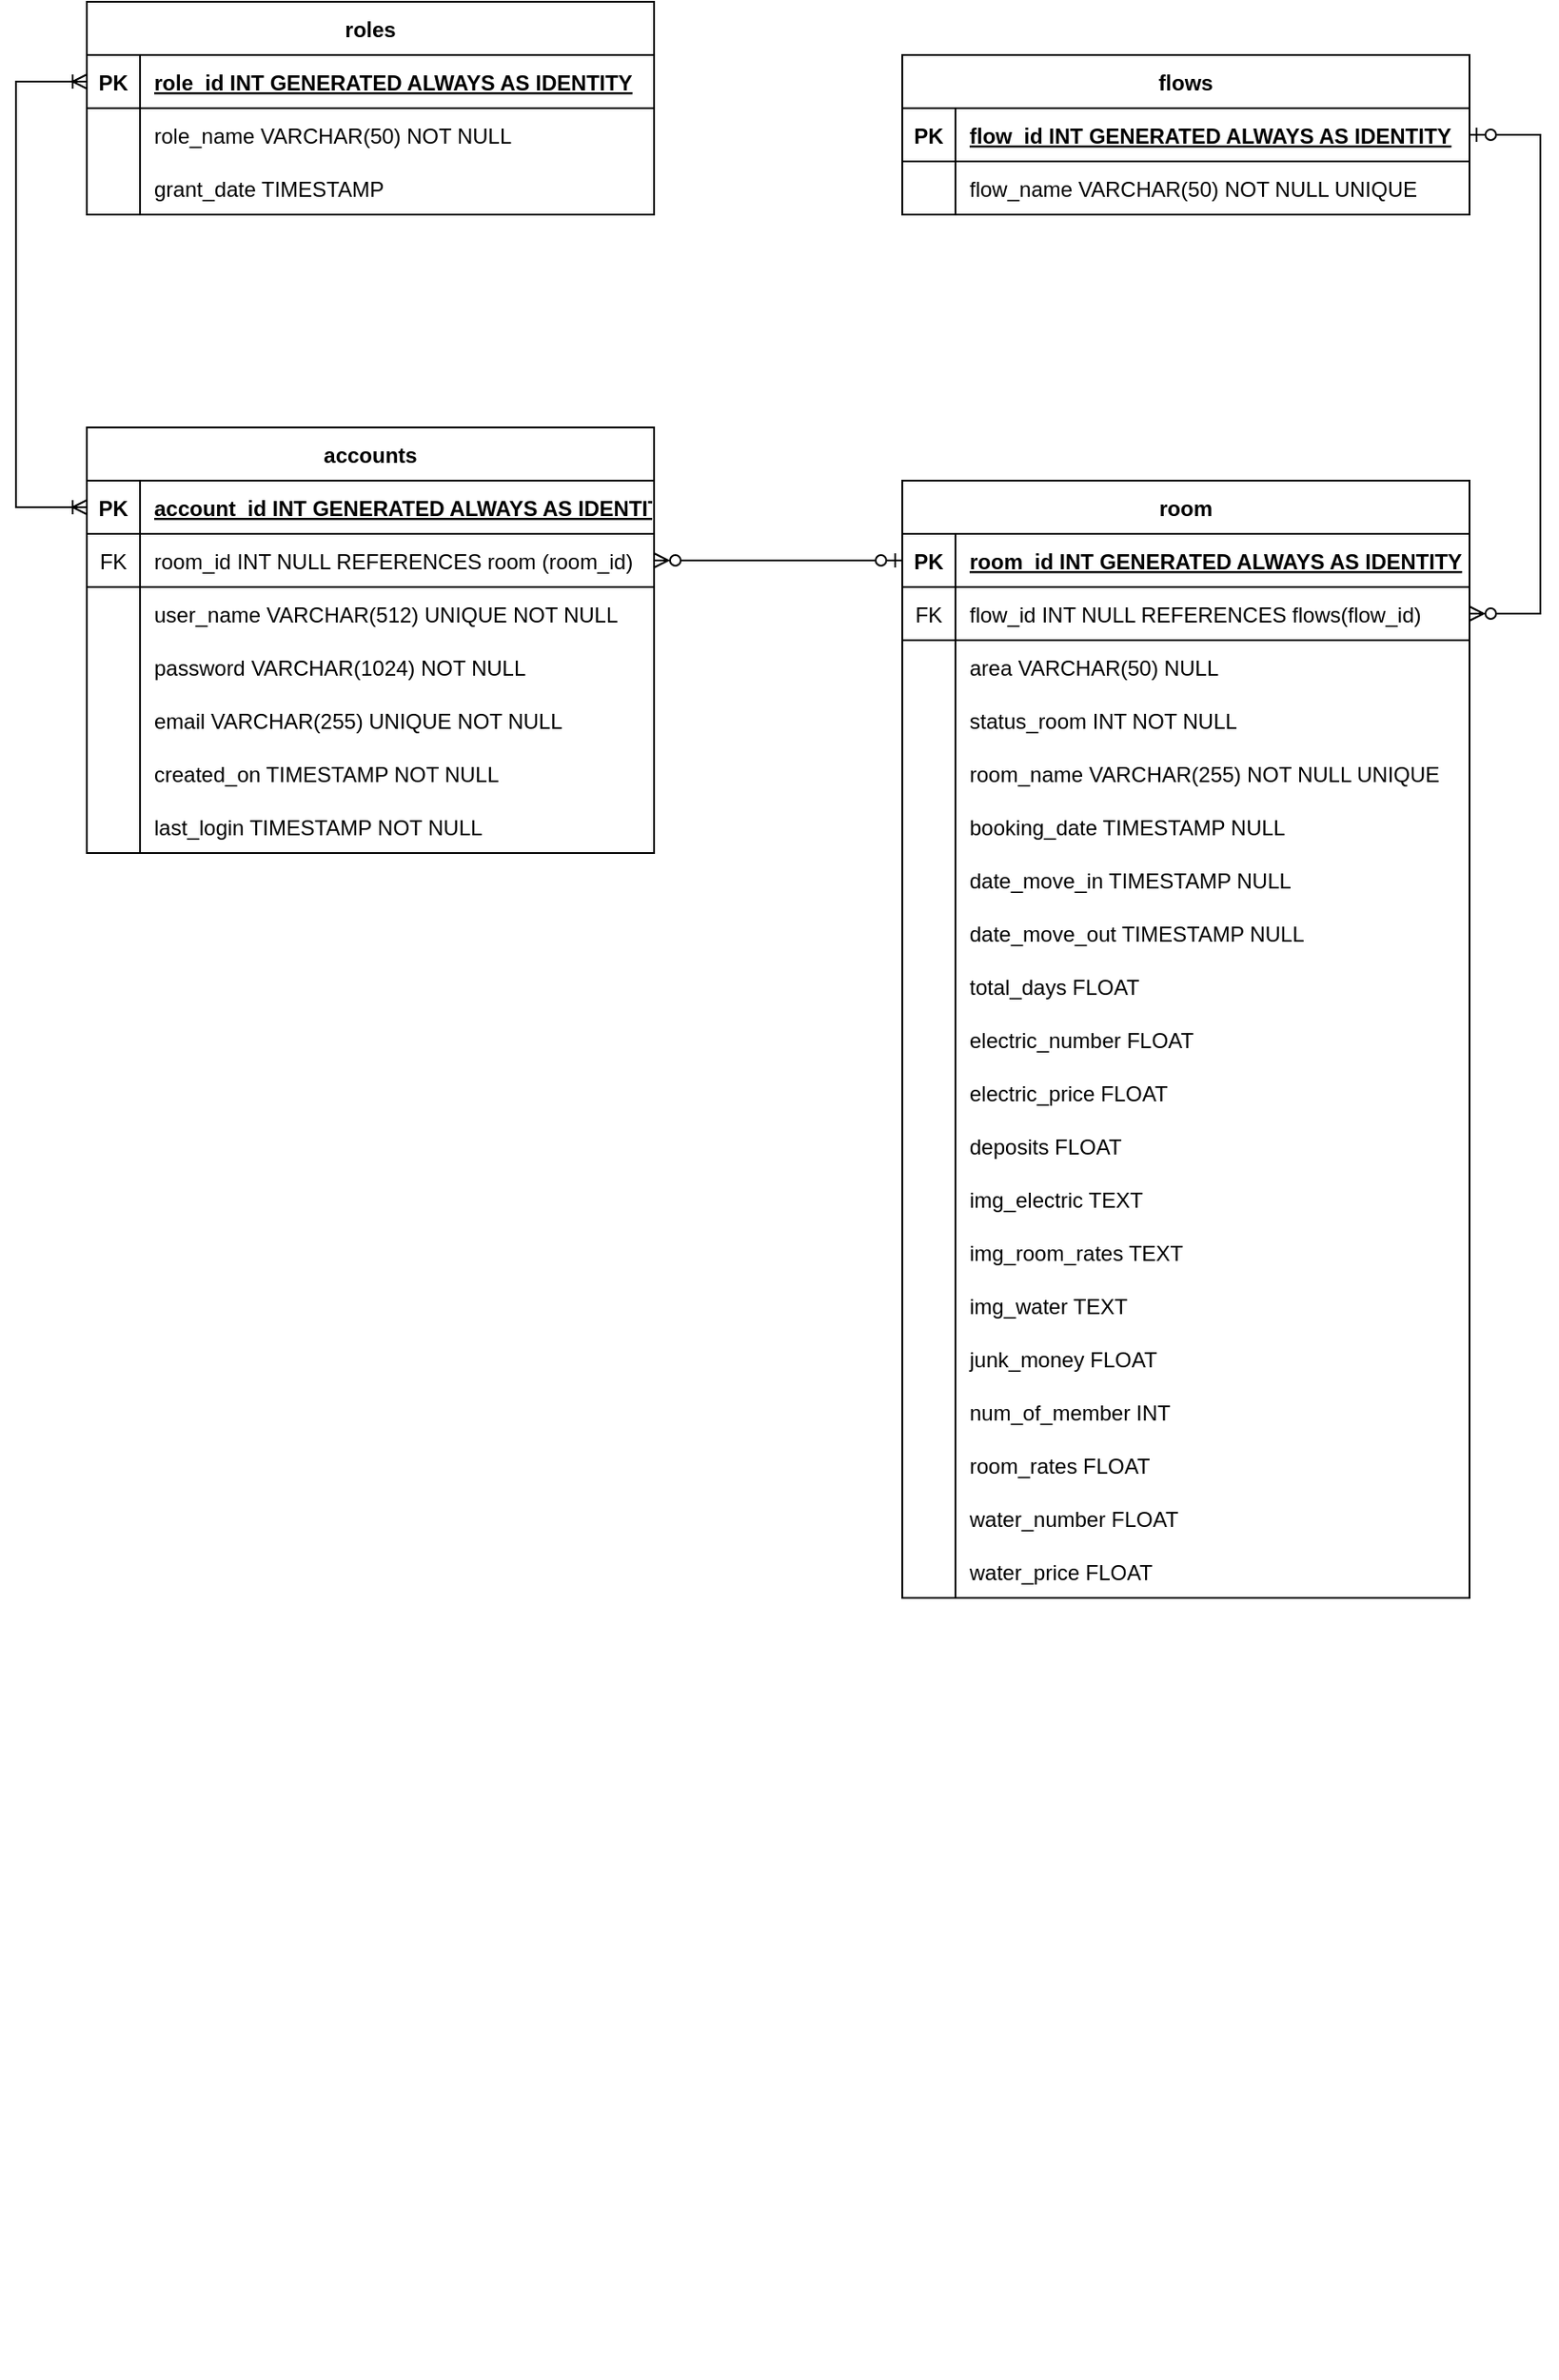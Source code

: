 <mxfile version="21.3.7" type="device" pages="2">
  <diagram name="databases" id="TzAQa-NILu_Yfy1bzgQJ">
    <mxGraphModel dx="2524" dy="1943" grid="1" gridSize="10" guides="1" tooltips="1" connect="1" arrows="1" fold="1" page="1" pageScale="1" pageWidth="850" pageHeight="1100" math="0" shadow="0">
      <root>
        <mxCell id="0" />
        <mxCell id="1" parent="0" />
        <mxCell id="bC0zhjqWyyqO718gE63J-9" value="" style="group" parent="1" vertex="1" connectable="0">
          <mxGeometry x="50" y="-160" width="210" height="430" as="geometry" />
        </mxCell>
        <mxCell id="v7u3kTak3ts7paZ74S9U-122" style="edgeStyle=orthogonalEdgeStyle;rounded=0;orthogonalLoop=1;jettySize=auto;html=1;exitX=0;exitY=0.5;exitDx=0;exitDy=0;startArrow=ERoneToMany;startFill=0;endArrow=ERmandOne;endFill=0;" parent="bC0zhjqWyyqO718gE63J-9" edge="1">
          <mxGeometry relative="1" as="geometry">
            <Array as="points">
              <mxPoint y="45" />
              <mxPoint y="420" />
            </Array>
            <mxPoint x="30" y="45" as="sourcePoint" />
          </mxGeometry>
        </mxCell>
        <mxCell id="n42r113-X6p7kZgY_KuU-107" style="edgeStyle=orthogonalEdgeStyle;rounded=0;orthogonalLoop=1;jettySize=auto;html=1;exitX=0;exitY=0.5;exitDx=0;exitDy=0;endArrow=ERzeroToMany;endFill=0;startArrow=ERzeroToOne;startFill=0;" parent="1" source="n42r113-X6p7kZgY_KuU-29" target="n42r113-X6p7kZgY_KuU-95" edge="1">
          <mxGeometry relative="1" as="geometry" />
        </mxCell>
        <mxCell id="n42r113-X6p7kZgY_KuU-108" value="" style="group" parent="1" vertex="1" connectable="0">
          <mxGeometry x="-340" y="-1070" width="360" height="480" as="geometry" />
        </mxCell>
        <mxCell id="n42r113-X6p7kZgY_KuU-15" value="roles" style="shape=table;startSize=30;container=1;collapsible=1;childLayout=tableLayout;fixedRows=1;rowLines=0;fontStyle=1;align=center;resizeLast=1;" parent="n42r113-X6p7kZgY_KuU-108" vertex="1">
          <mxGeometry x="40" width="320" height="120" as="geometry" />
        </mxCell>
        <mxCell id="n42r113-X6p7kZgY_KuU-16" value="" style="shape=tableRow;horizontal=0;startSize=0;swimlaneHead=0;swimlaneBody=0;fillColor=none;collapsible=0;dropTarget=0;points=[[0,0.5],[1,0.5]];portConstraint=eastwest;strokeColor=inherit;top=0;left=0;right=0;bottom=1;" parent="n42r113-X6p7kZgY_KuU-15" vertex="1">
          <mxGeometry y="30" width="320" height="30" as="geometry" />
        </mxCell>
        <mxCell id="n42r113-X6p7kZgY_KuU-17" value="PK" style="shape=partialRectangle;overflow=hidden;connectable=0;fillColor=none;strokeColor=inherit;top=0;left=0;bottom=0;right=0;fontStyle=1;" parent="n42r113-X6p7kZgY_KuU-16" vertex="1">
          <mxGeometry width="30" height="30" as="geometry">
            <mxRectangle width="30" height="30" as="alternateBounds" />
          </mxGeometry>
        </mxCell>
        <mxCell id="n42r113-X6p7kZgY_KuU-18" value="role_id INT  GENERATED ALWAYS AS IDENTITY" style="shape=partialRectangle;overflow=hidden;connectable=0;fillColor=none;align=left;strokeColor=inherit;top=0;left=0;bottom=0;right=0;spacingLeft=6;fontStyle=5;" parent="n42r113-X6p7kZgY_KuU-16" vertex="1">
          <mxGeometry x="30" width="290" height="30" as="geometry">
            <mxRectangle width="290" height="30" as="alternateBounds" />
          </mxGeometry>
        </mxCell>
        <mxCell id="n42r113-X6p7kZgY_KuU-19" value="" style="shape=tableRow;horizontal=0;startSize=0;swimlaneHead=0;swimlaneBody=0;fillColor=none;collapsible=0;dropTarget=0;points=[[0,0.5],[1,0.5]];portConstraint=eastwest;strokeColor=inherit;top=0;left=0;right=0;bottom=0;" parent="n42r113-X6p7kZgY_KuU-15" vertex="1">
          <mxGeometry y="60" width="320" height="30" as="geometry" />
        </mxCell>
        <mxCell id="n42r113-X6p7kZgY_KuU-20" value="" style="shape=partialRectangle;overflow=hidden;connectable=0;fillColor=none;strokeColor=inherit;top=0;left=0;bottom=0;right=0;" parent="n42r113-X6p7kZgY_KuU-19" vertex="1">
          <mxGeometry width="30" height="30" as="geometry">
            <mxRectangle width="30" height="30" as="alternateBounds" />
          </mxGeometry>
        </mxCell>
        <mxCell id="n42r113-X6p7kZgY_KuU-21" value="role_name VARCHAR(50) NOT NULL" style="shape=partialRectangle;overflow=hidden;connectable=0;fillColor=none;align=left;strokeColor=inherit;top=0;left=0;bottom=0;right=0;spacingLeft=6;" parent="n42r113-X6p7kZgY_KuU-19" vertex="1">
          <mxGeometry x="30" width="290" height="30" as="geometry">
            <mxRectangle width="290" height="30" as="alternateBounds" />
          </mxGeometry>
        </mxCell>
        <mxCell id="n42r113-X6p7kZgY_KuU-22" value="" style="shape=tableRow;horizontal=0;startSize=0;swimlaneHead=0;swimlaneBody=0;fillColor=none;collapsible=0;dropTarget=0;points=[[0,0.5],[1,0.5]];portConstraint=eastwest;strokeColor=inherit;top=0;left=0;right=0;bottom=0;" parent="n42r113-X6p7kZgY_KuU-15" vertex="1">
          <mxGeometry y="90" width="320" height="30" as="geometry" />
        </mxCell>
        <mxCell id="n42r113-X6p7kZgY_KuU-23" value="" style="shape=partialRectangle;overflow=hidden;connectable=0;fillColor=none;strokeColor=inherit;top=0;left=0;bottom=0;right=0;" parent="n42r113-X6p7kZgY_KuU-22" vertex="1">
          <mxGeometry width="30" height="30" as="geometry">
            <mxRectangle width="30" height="30" as="alternateBounds" />
          </mxGeometry>
        </mxCell>
        <mxCell id="n42r113-X6p7kZgY_KuU-24" value="grant_date TIMESTAMP" style="shape=partialRectangle;overflow=hidden;connectable=0;fillColor=none;align=left;strokeColor=inherit;top=0;left=0;bottom=0;right=0;spacingLeft=6;" parent="n42r113-X6p7kZgY_KuU-22" vertex="1">
          <mxGeometry x="30" width="290" height="30" as="geometry">
            <mxRectangle width="290" height="30" as="alternateBounds" />
          </mxGeometry>
        </mxCell>
        <mxCell id="n42r113-X6p7kZgY_KuU-68" value="accounts" style="shape=table;startSize=30;container=1;collapsible=1;childLayout=tableLayout;fixedRows=1;rowLines=0;fontStyle=1;align=center;resizeLast=1;" parent="n42r113-X6p7kZgY_KuU-108" vertex="1">
          <mxGeometry x="40" y="240" width="320" height="240" as="geometry" />
        </mxCell>
        <mxCell id="n42r113-X6p7kZgY_KuU-75" value="" style="shape=tableRow;horizontal=0;startSize=0;swimlaneHead=0;swimlaneBody=0;fillColor=none;collapsible=0;dropTarget=0;points=[[0,0.5],[1,0.5]];portConstraint=eastwest;strokeColor=inherit;top=0;left=0;right=0;bottom=1;" parent="n42r113-X6p7kZgY_KuU-68" vertex="1">
          <mxGeometry y="30" width="320" height="30" as="geometry" />
        </mxCell>
        <mxCell id="n42r113-X6p7kZgY_KuU-76" value="PK" style="shape=partialRectangle;overflow=hidden;connectable=0;fillColor=none;strokeColor=inherit;top=0;left=0;bottom=0;right=0;fontStyle=1;" parent="n42r113-X6p7kZgY_KuU-75" vertex="1">
          <mxGeometry width="30" height="30" as="geometry">
            <mxRectangle width="30" height="30" as="alternateBounds" />
          </mxGeometry>
        </mxCell>
        <mxCell id="n42r113-X6p7kZgY_KuU-77" value="account_id INT  GENERATED ALWAYS AS IDENTITY" style="shape=partialRectangle;overflow=hidden;connectable=0;fillColor=none;align=left;strokeColor=inherit;top=0;left=0;bottom=0;right=0;spacingLeft=6;fontStyle=5;" parent="n42r113-X6p7kZgY_KuU-75" vertex="1">
          <mxGeometry x="30" width="290" height="30" as="geometry">
            <mxRectangle width="290" height="30" as="alternateBounds" />
          </mxGeometry>
        </mxCell>
        <mxCell id="n42r113-X6p7kZgY_KuU-95" value="" style="shape=tableRow;horizontal=0;startSize=0;swimlaneHead=0;swimlaneBody=0;fillColor=none;collapsible=0;dropTarget=0;points=[[0,0.5],[1,0.5]];portConstraint=eastwest;strokeColor=inherit;top=0;left=0;right=0;bottom=1;" parent="n42r113-X6p7kZgY_KuU-68" vertex="1">
          <mxGeometry y="60" width="320" height="30" as="geometry" />
        </mxCell>
        <mxCell id="n42r113-X6p7kZgY_KuU-96" value="FK" style="shape=partialRectangle;overflow=hidden;connectable=0;fillColor=none;strokeColor=inherit;top=0;left=0;bottom=0;right=0;fontStyle=0;" parent="n42r113-X6p7kZgY_KuU-95" vertex="1">
          <mxGeometry width="30" height="30" as="geometry">
            <mxRectangle width="30" height="30" as="alternateBounds" />
          </mxGeometry>
        </mxCell>
        <mxCell id="n42r113-X6p7kZgY_KuU-97" value="room_id INT NULL REFERENCES room (room_id)" style="shape=partialRectangle;overflow=hidden;connectable=0;fillColor=none;align=left;strokeColor=inherit;top=0;left=0;bottom=0;right=0;spacingLeft=6;fontStyle=0;" parent="n42r113-X6p7kZgY_KuU-95" vertex="1">
          <mxGeometry x="30" width="290" height="30" as="geometry">
            <mxRectangle width="290" height="30" as="alternateBounds" />
          </mxGeometry>
        </mxCell>
        <mxCell id="n42r113-X6p7kZgY_KuU-78" value="" style="shape=tableRow;horizontal=0;startSize=0;swimlaneHead=0;swimlaneBody=0;fillColor=none;collapsible=0;dropTarget=0;points=[[0,0.5],[1,0.5]];portConstraint=eastwest;strokeColor=inherit;top=0;left=0;right=0;bottom=0;" parent="n42r113-X6p7kZgY_KuU-68" vertex="1">
          <mxGeometry y="90" width="320" height="30" as="geometry" />
        </mxCell>
        <mxCell id="n42r113-X6p7kZgY_KuU-79" value="" style="shape=partialRectangle;overflow=hidden;connectable=0;fillColor=none;strokeColor=inherit;top=0;left=0;bottom=0;right=0;" parent="n42r113-X6p7kZgY_KuU-78" vertex="1">
          <mxGeometry width="30" height="30" as="geometry">
            <mxRectangle width="30" height="30" as="alternateBounds" />
          </mxGeometry>
        </mxCell>
        <mxCell id="n42r113-X6p7kZgY_KuU-80" value="user_name VARCHAR(512) UNIQUE NOT NULL" style="shape=partialRectangle;overflow=hidden;connectable=0;fillColor=none;align=left;strokeColor=inherit;top=0;left=0;bottom=0;right=0;spacingLeft=6;" parent="n42r113-X6p7kZgY_KuU-78" vertex="1">
          <mxGeometry x="30" width="290" height="30" as="geometry">
            <mxRectangle width="290" height="30" as="alternateBounds" />
          </mxGeometry>
        </mxCell>
        <mxCell id="n42r113-X6p7kZgY_KuU-81" value="" style="shape=tableRow;horizontal=0;startSize=0;swimlaneHead=0;swimlaneBody=0;fillColor=none;collapsible=0;dropTarget=0;points=[[0,0.5],[1,0.5]];portConstraint=eastwest;strokeColor=inherit;top=0;left=0;right=0;bottom=0;" parent="n42r113-X6p7kZgY_KuU-68" vertex="1">
          <mxGeometry y="120" width="320" height="30" as="geometry" />
        </mxCell>
        <mxCell id="n42r113-X6p7kZgY_KuU-82" value="" style="shape=partialRectangle;overflow=hidden;connectable=0;fillColor=none;strokeColor=inherit;top=0;left=0;bottom=0;right=0;" parent="n42r113-X6p7kZgY_KuU-81" vertex="1">
          <mxGeometry width="30" height="30" as="geometry">
            <mxRectangle width="30" height="30" as="alternateBounds" />
          </mxGeometry>
        </mxCell>
        <mxCell id="n42r113-X6p7kZgY_KuU-83" value="password VARCHAR(1024) NOT NULL" style="shape=partialRectangle;overflow=hidden;connectable=0;fillColor=none;align=left;strokeColor=inherit;top=0;left=0;bottom=0;right=0;spacingLeft=6;" parent="n42r113-X6p7kZgY_KuU-81" vertex="1">
          <mxGeometry x="30" width="290" height="30" as="geometry">
            <mxRectangle width="290" height="30" as="alternateBounds" />
          </mxGeometry>
        </mxCell>
        <mxCell id="n42r113-X6p7kZgY_KuU-84" value="" style="shape=tableRow;horizontal=0;startSize=0;swimlaneHead=0;swimlaneBody=0;fillColor=none;collapsible=0;dropTarget=0;points=[[0,0.5],[1,0.5]];portConstraint=eastwest;strokeColor=inherit;top=0;left=0;right=0;bottom=0;" parent="n42r113-X6p7kZgY_KuU-68" vertex="1">
          <mxGeometry y="150" width="320" height="30" as="geometry" />
        </mxCell>
        <mxCell id="n42r113-X6p7kZgY_KuU-85" value="" style="shape=partialRectangle;overflow=hidden;connectable=0;fillColor=none;strokeColor=inherit;top=0;left=0;bottom=0;right=0;" parent="n42r113-X6p7kZgY_KuU-84" vertex="1">
          <mxGeometry width="30" height="30" as="geometry">
            <mxRectangle width="30" height="30" as="alternateBounds" />
          </mxGeometry>
        </mxCell>
        <mxCell id="n42r113-X6p7kZgY_KuU-86" value="email VARCHAR(255) UNIQUE NOT NULL" style="shape=partialRectangle;overflow=hidden;connectable=0;fillColor=none;align=left;strokeColor=inherit;top=0;left=0;bottom=0;right=0;spacingLeft=6;" parent="n42r113-X6p7kZgY_KuU-84" vertex="1">
          <mxGeometry x="30" width="290" height="30" as="geometry">
            <mxRectangle width="290" height="30" as="alternateBounds" />
          </mxGeometry>
        </mxCell>
        <mxCell id="n42r113-X6p7kZgY_KuU-87" value="" style="shape=tableRow;horizontal=0;startSize=0;swimlaneHead=0;swimlaneBody=0;fillColor=none;collapsible=0;dropTarget=0;points=[[0,0.5],[1,0.5]];portConstraint=eastwest;strokeColor=inherit;top=0;left=0;right=0;bottom=0;" parent="n42r113-X6p7kZgY_KuU-68" vertex="1">
          <mxGeometry y="180" width="320" height="30" as="geometry" />
        </mxCell>
        <mxCell id="n42r113-X6p7kZgY_KuU-88" value="" style="shape=partialRectangle;overflow=hidden;connectable=0;fillColor=none;strokeColor=inherit;top=0;left=0;bottom=0;right=0;" parent="n42r113-X6p7kZgY_KuU-87" vertex="1">
          <mxGeometry width="30" height="30" as="geometry">
            <mxRectangle width="30" height="30" as="alternateBounds" />
          </mxGeometry>
        </mxCell>
        <mxCell id="n42r113-X6p7kZgY_KuU-89" value="created_on TIMESTAMP NOT NULL" style="shape=partialRectangle;overflow=hidden;connectable=0;fillColor=none;align=left;strokeColor=inherit;top=0;left=0;bottom=0;right=0;spacingLeft=6;" parent="n42r113-X6p7kZgY_KuU-87" vertex="1">
          <mxGeometry x="30" width="290" height="30" as="geometry">
            <mxRectangle width="290" height="30" as="alternateBounds" />
          </mxGeometry>
        </mxCell>
        <mxCell id="n42r113-X6p7kZgY_KuU-90" value="" style="shape=tableRow;horizontal=0;startSize=0;swimlaneHead=0;swimlaneBody=0;fillColor=none;collapsible=0;dropTarget=0;points=[[0,0.5],[1,0.5]];portConstraint=eastwest;strokeColor=inherit;top=0;left=0;right=0;bottom=0;" parent="n42r113-X6p7kZgY_KuU-68" vertex="1">
          <mxGeometry y="210" width="320" height="30" as="geometry" />
        </mxCell>
        <mxCell id="n42r113-X6p7kZgY_KuU-91" value="" style="shape=partialRectangle;overflow=hidden;connectable=0;fillColor=none;strokeColor=inherit;top=0;left=0;bottom=0;right=0;" parent="n42r113-X6p7kZgY_KuU-90" vertex="1">
          <mxGeometry width="30" height="30" as="geometry">
            <mxRectangle width="30" height="30" as="alternateBounds" />
          </mxGeometry>
        </mxCell>
        <mxCell id="n42r113-X6p7kZgY_KuU-92" value="last_login TIMESTAMP NOT NULL" style="shape=partialRectangle;overflow=hidden;connectable=0;fillColor=none;align=left;strokeColor=inherit;top=0;left=0;bottom=0;right=0;spacingLeft=6;" parent="n42r113-X6p7kZgY_KuU-90" vertex="1">
          <mxGeometry x="30" width="290" height="30" as="geometry">
            <mxRectangle width="290" height="30" as="alternateBounds" />
          </mxGeometry>
        </mxCell>
        <mxCell id="n42r113-X6p7kZgY_KuU-104" style="edgeStyle=orthogonalEdgeStyle;rounded=0;orthogonalLoop=1;jettySize=auto;html=1;exitX=0;exitY=0.5;exitDx=0;exitDy=0;entryX=0;entryY=0.5;entryDx=0;entryDy=0;startArrow=ERoneToMany;startFill=0;endArrow=ERoneToMany;endFill=0;" parent="n42r113-X6p7kZgY_KuU-108" source="n42r113-X6p7kZgY_KuU-16" target="n42r113-X6p7kZgY_KuU-75" edge="1">
          <mxGeometry relative="1" as="geometry">
            <Array as="points">
              <mxPoint y="45" />
              <mxPoint y="285" />
            </Array>
          </mxGeometry>
        </mxCell>
        <mxCell id="n42r113-X6p7kZgY_KuU-111" value="" style="group" parent="1" vertex="1" connectable="0">
          <mxGeometry x="160" y="-1040" width="360" height="690" as="geometry" />
        </mxCell>
        <mxCell id="n42r113-X6p7kZgY_KuU-8" value="flows" style="shape=table;startSize=30;container=1;collapsible=1;childLayout=tableLayout;fixedRows=1;rowLines=0;fontStyle=1;align=center;resizeLast=1;" parent="n42r113-X6p7kZgY_KuU-111" vertex="1">
          <mxGeometry width="320" height="90" as="geometry" />
        </mxCell>
        <mxCell id="n42r113-X6p7kZgY_KuU-9" value="" style="shape=tableRow;horizontal=0;startSize=0;swimlaneHead=0;swimlaneBody=0;fillColor=none;collapsible=0;dropTarget=0;points=[[0,0.5],[1,0.5]];portConstraint=eastwest;strokeColor=inherit;top=0;left=0;right=0;bottom=1;" parent="n42r113-X6p7kZgY_KuU-8" vertex="1">
          <mxGeometry y="30" width="320" height="30" as="geometry" />
        </mxCell>
        <mxCell id="n42r113-X6p7kZgY_KuU-10" value="PK" style="shape=partialRectangle;overflow=hidden;connectable=0;fillColor=none;strokeColor=inherit;top=0;left=0;bottom=0;right=0;fontStyle=1;" parent="n42r113-X6p7kZgY_KuU-9" vertex="1">
          <mxGeometry width="30" height="30" as="geometry">
            <mxRectangle width="30" height="30" as="alternateBounds" />
          </mxGeometry>
        </mxCell>
        <mxCell id="n42r113-X6p7kZgY_KuU-11" value="flow_id INT  GENERATED ALWAYS AS IDENTITY" style="shape=partialRectangle;overflow=hidden;connectable=0;fillColor=none;align=left;strokeColor=inherit;top=0;left=0;bottom=0;right=0;spacingLeft=6;fontStyle=5;" parent="n42r113-X6p7kZgY_KuU-9" vertex="1">
          <mxGeometry x="30" width="290" height="30" as="geometry">
            <mxRectangle width="290" height="30" as="alternateBounds" />
          </mxGeometry>
        </mxCell>
        <mxCell id="n42r113-X6p7kZgY_KuU-12" value="" style="shape=tableRow;horizontal=0;startSize=0;swimlaneHead=0;swimlaneBody=0;fillColor=none;collapsible=0;dropTarget=0;points=[[0,0.5],[1,0.5]];portConstraint=eastwest;strokeColor=inherit;top=0;left=0;right=0;bottom=0;" parent="n42r113-X6p7kZgY_KuU-8" vertex="1">
          <mxGeometry y="60" width="320" height="30" as="geometry" />
        </mxCell>
        <mxCell id="n42r113-X6p7kZgY_KuU-13" value="" style="shape=partialRectangle;overflow=hidden;connectable=0;fillColor=none;strokeColor=inherit;top=0;left=0;bottom=0;right=0;" parent="n42r113-X6p7kZgY_KuU-12" vertex="1">
          <mxGeometry width="30" height="30" as="geometry">
            <mxRectangle width="30" height="30" as="alternateBounds" />
          </mxGeometry>
        </mxCell>
        <mxCell id="n42r113-X6p7kZgY_KuU-14" value="flow_name VARCHAR(50) NOT NULL UNIQUE" style="shape=partialRectangle;overflow=hidden;connectable=0;fillColor=none;align=left;strokeColor=inherit;top=0;left=0;bottom=0;right=0;spacingLeft=6;" parent="n42r113-X6p7kZgY_KuU-12" vertex="1">
          <mxGeometry x="30" width="290" height="30" as="geometry">
            <mxRectangle width="290" height="30" as="alternateBounds" />
          </mxGeometry>
        </mxCell>
        <mxCell id="n42r113-X6p7kZgY_KuU-25" value="room" style="shape=table;startSize=30;container=1;collapsible=1;childLayout=tableLayout;fixedRows=1;rowLines=0;fontStyle=1;align=center;resizeLast=1;" parent="n42r113-X6p7kZgY_KuU-111" vertex="1">
          <mxGeometry y="240" width="320" height="630" as="geometry" />
        </mxCell>
        <mxCell id="n42r113-X6p7kZgY_KuU-29" value="" style="shape=tableRow;horizontal=0;startSize=0;swimlaneHead=0;swimlaneBody=0;fillColor=none;collapsible=0;dropTarget=0;points=[[0,0.5],[1,0.5]];portConstraint=eastwest;strokeColor=inherit;top=0;left=0;right=0;bottom=1;" parent="n42r113-X6p7kZgY_KuU-25" vertex="1">
          <mxGeometry y="30" width="320" height="30" as="geometry" />
        </mxCell>
        <mxCell id="n42r113-X6p7kZgY_KuU-30" value="PK" style="shape=partialRectangle;overflow=hidden;connectable=0;fillColor=none;strokeColor=inherit;top=0;left=0;bottom=0;right=0;fontStyle=1;" parent="n42r113-X6p7kZgY_KuU-29" vertex="1">
          <mxGeometry width="30" height="30" as="geometry">
            <mxRectangle width="30" height="30" as="alternateBounds" />
          </mxGeometry>
        </mxCell>
        <mxCell id="n42r113-X6p7kZgY_KuU-31" value="room_id INT  GENERATED ALWAYS AS IDENTITY" style="shape=partialRectangle;overflow=hidden;connectable=0;fillColor=none;align=left;strokeColor=inherit;top=0;left=0;bottom=0;right=0;spacingLeft=6;fontStyle=5;" parent="n42r113-X6p7kZgY_KuU-29" vertex="1">
          <mxGeometry x="30" width="290" height="30" as="geometry">
            <mxRectangle width="290" height="30" as="alternateBounds" />
          </mxGeometry>
        </mxCell>
        <mxCell id="n42r113-X6p7kZgY_KuU-101" value="" style="shape=tableRow;horizontal=0;startSize=0;swimlaneHead=0;swimlaneBody=0;fillColor=none;collapsible=0;dropTarget=0;points=[[0,0.5],[1,0.5]];portConstraint=eastwest;strokeColor=inherit;top=0;left=0;right=0;bottom=1;" parent="n42r113-X6p7kZgY_KuU-25" vertex="1">
          <mxGeometry y="60" width="320" height="30" as="geometry" />
        </mxCell>
        <mxCell id="n42r113-X6p7kZgY_KuU-102" value="FK" style="shape=partialRectangle;overflow=hidden;connectable=0;fillColor=none;strokeColor=inherit;top=0;left=0;bottom=0;right=0;fontStyle=0;" parent="n42r113-X6p7kZgY_KuU-101" vertex="1">
          <mxGeometry width="30" height="30" as="geometry">
            <mxRectangle width="30" height="30" as="alternateBounds" />
          </mxGeometry>
        </mxCell>
        <mxCell id="n42r113-X6p7kZgY_KuU-103" value="flow_id INT NULL REFERENCES flows(flow_id)" style="shape=partialRectangle;overflow=hidden;connectable=0;fillColor=none;align=left;strokeColor=inherit;top=0;left=0;bottom=0;right=0;spacingLeft=6;fontStyle=0;" parent="n42r113-X6p7kZgY_KuU-101" vertex="1">
          <mxGeometry x="30" width="290" height="30" as="geometry">
            <mxRectangle width="290" height="30" as="alternateBounds" />
          </mxGeometry>
        </mxCell>
        <mxCell id="n42r113-X6p7kZgY_KuU-32" value="" style="shape=tableRow;horizontal=0;startSize=0;swimlaneHead=0;swimlaneBody=0;fillColor=none;collapsible=0;dropTarget=0;points=[[0,0.5],[1,0.5]];portConstraint=eastwest;strokeColor=inherit;top=0;left=0;right=0;bottom=0;" parent="n42r113-X6p7kZgY_KuU-25" vertex="1">
          <mxGeometry y="90" width="320" height="30" as="geometry" />
        </mxCell>
        <mxCell id="n42r113-X6p7kZgY_KuU-33" value="" style="shape=partialRectangle;overflow=hidden;connectable=0;fillColor=none;strokeColor=inherit;top=0;left=0;bottom=0;right=0;" parent="n42r113-X6p7kZgY_KuU-32" vertex="1">
          <mxGeometry width="30" height="30" as="geometry">
            <mxRectangle width="30" height="30" as="alternateBounds" />
          </mxGeometry>
        </mxCell>
        <mxCell id="n42r113-X6p7kZgY_KuU-34" value="area VARCHAR(50) NULL" style="shape=partialRectangle;overflow=hidden;connectable=0;fillColor=none;align=left;strokeColor=inherit;top=0;left=0;bottom=0;right=0;spacingLeft=6;" parent="n42r113-X6p7kZgY_KuU-32" vertex="1">
          <mxGeometry x="30" width="290" height="30" as="geometry">
            <mxRectangle width="290" height="30" as="alternateBounds" />
          </mxGeometry>
        </mxCell>
        <mxCell id="7kSIL3MKawzkHea8jOHg-1" value="" style="shape=tableRow;horizontal=0;startSize=0;swimlaneHead=0;swimlaneBody=0;fillColor=none;collapsible=0;dropTarget=0;points=[[0,0.5],[1,0.5]];portConstraint=eastwest;strokeColor=inherit;top=0;left=0;right=0;bottom=0;" vertex="1" parent="n42r113-X6p7kZgY_KuU-25">
          <mxGeometry y="120" width="320" height="30" as="geometry" />
        </mxCell>
        <mxCell id="7kSIL3MKawzkHea8jOHg-2" value="" style="shape=partialRectangle;overflow=hidden;connectable=0;fillColor=none;strokeColor=inherit;top=0;left=0;bottom=0;right=0;" vertex="1" parent="7kSIL3MKawzkHea8jOHg-1">
          <mxGeometry width="30" height="30" as="geometry">
            <mxRectangle width="30" height="30" as="alternateBounds" />
          </mxGeometry>
        </mxCell>
        <mxCell id="7kSIL3MKawzkHea8jOHg-3" value="status_room INT NOT NULL" style="shape=partialRectangle;overflow=hidden;connectable=0;fillColor=none;align=left;strokeColor=inherit;top=0;left=0;bottom=0;right=0;spacingLeft=6;" vertex="1" parent="7kSIL3MKawzkHea8jOHg-1">
          <mxGeometry x="30" width="290" height="30" as="geometry">
            <mxRectangle width="290" height="30" as="alternateBounds" />
          </mxGeometry>
        </mxCell>
        <mxCell id="XamEE2_Ijo0PEIDURvpw-1" value="" style="shape=tableRow;horizontal=0;startSize=0;swimlaneHead=0;swimlaneBody=0;fillColor=none;collapsible=0;dropTarget=0;points=[[0,0.5],[1,0.5]];portConstraint=eastwest;strokeColor=inherit;top=0;left=0;right=0;bottom=0;" parent="n42r113-X6p7kZgY_KuU-25" vertex="1">
          <mxGeometry y="150" width="320" height="30" as="geometry" />
        </mxCell>
        <mxCell id="XamEE2_Ijo0PEIDURvpw-2" value="" style="shape=partialRectangle;overflow=hidden;connectable=0;fillColor=none;strokeColor=inherit;top=0;left=0;bottom=0;right=0;" parent="XamEE2_Ijo0PEIDURvpw-1" vertex="1">
          <mxGeometry width="30" height="30" as="geometry">
            <mxRectangle width="30" height="30" as="alternateBounds" />
          </mxGeometry>
        </mxCell>
        <mxCell id="XamEE2_Ijo0PEIDURvpw-3" value="room_name VARCHAR(255) NOT NULL UNIQUE" style="shape=partialRectangle;overflow=hidden;connectable=0;fillColor=none;align=left;strokeColor=inherit;top=0;left=0;bottom=0;right=0;spacingLeft=6;" parent="XamEE2_Ijo0PEIDURvpw-1" vertex="1">
          <mxGeometry x="30" width="290" height="30" as="geometry">
            <mxRectangle width="290" height="30" as="alternateBounds" />
          </mxGeometry>
        </mxCell>
        <mxCell id="n42r113-X6p7kZgY_KuU-35" value="" style="shape=tableRow;horizontal=0;startSize=0;swimlaneHead=0;swimlaneBody=0;fillColor=none;collapsible=0;dropTarget=0;points=[[0,0.5],[1,0.5]];portConstraint=eastwest;strokeColor=inherit;top=0;left=0;right=0;bottom=0;" parent="n42r113-X6p7kZgY_KuU-25" vertex="1">
          <mxGeometry y="180" width="320" height="30" as="geometry" />
        </mxCell>
        <mxCell id="n42r113-X6p7kZgY_KuU-36" value="" style="shape=partialRectangle;overflow=hidden;connectable=0;fillColor=none;strokeColor=inherit;top=0;left=0;bottom=0;right=0;" parent="n42r113-X6p7kZgY_KuU-35" vertex="1">
          <mxGeometry width="30" height="30" as="geometry">
            <mxRectangle width="30" height="30" as="alternateBounds" />
          </mxGeometry>
        </mxCell>
        <mxCell id="n42r113-X6p7kZgY_KuU-37" value="booking_date TIMESTAMP NULL" style="shape=partialRectangle;overflow=hidden;connectable=0;fillColor=none;align=left;strokeColor=inherit;top=0;left=0;bottom=0;right=0;spacingLeft=6;" parent="n42r113-X6p7kZgY_KuU-35" vertex="1">
          <mxGeometry x="30" width="290" height="30" as="geometry">
            <mxRectangle width="290" height="30" as="alternateBounds" />
          </mxGeometry>
        </mxCell>
        <mxCell id="n42r113-X6p7kZgY_KuU-38" value="" style="shape=tableRow;horizontal=0;startSize=0;swimlaneHead=0;swimlaneBody=0;fillColor=none;collapsible=0;dropTarget=0;points=[[0,0.5],[1,0.5]];portConstraint=eastwest;strokeColor=inherit;top=0;left=0;right=0;bottom=0;" parent="n42r113-X6p7kZgY_KuU-25" vertex="1">
          <mxGeometry y="210" width="320" height="30" as="geometry" />
        </mxCell>
        <mxCell id="n42r113-X6p7kZgY_KuU-39" value="" style="shape=partialRectangle;overflow=hidden;connectable=0;fillColor=none;strokeColor=inherit;top=0;left=0;bottom=0;right=0;" parent="n42r113-X6p7kZgY_KuU-38" vertex="1">
          <mxGeometry width="30" height="30" as="geometry">
            <mxRectangle width="30" height="30" as="alternateBounds" />
          </mxGeometry>
        </mxCell>
        <mxCell id="n42r113-X6p7kZgY_KuU-40" value="date_move_in TIMESTAMP NULL" style="shape=partialRectangle;overflow=hidden;connectable=0;fillColor=none;align=left;strokeColor=inherit;top=0;left=0;bottom=0;right=0;spacingLeft=6;" parent="n42r113-X6p7kZgY_KuU-38" vertex="1">
          <mxGeometry x="30" width="290" height="30" as="geometry">
            <mxRectangle width="290" height="30" as="alternateBounds" />
          </mxGeometry>
        </mxCell>
        <mxCell id="XamEE2_Ijo0PEIDURvpw-4" value="" style="shape=tableRow;horizontal=0;startSize=0;swimlaneHead=0;swimlaneBody=0;fillColor=none;collapsible=0;dropTarget=0;points=[[0,0.5],[1,0.5]];portConstraint=eastwest;strokeColor=inherit;top=0;left=0;right=0;bottom=0;" parent="n42r113-X6p7kZgY_KuU-25" vertex="1">
          <mxGeometry y="240" width="320" height="30" as="geometry" />
        </mxCell>
        <mxCell id="XamEE2_Ijo0PEIDURvpw-5" value="" style="shape=partialRectangle;overflow=hidden;connectable=0;fillColor=none;strokeColor=inherit;top=0;left=0;bottom=0;right=0;" parent="XamEE2_Ijo0PEIDURvpw-4" vertex="1">
          <mxGeometry width="30" height="30" as="geometry">
            <mxRectangle width="30" height="30" as="alternateBounds" />
          </mxGeometry>
        </mxCell>
        <mxCell id="XamEE2_Ijo0PEIDURvpw-6" value="date_move_out TIMESTAMP NULL" style="shape=partialRectangle;overflow=hidden;connectable=0;fillColor=none;align=left;strokeColor=inherit;top=0;left=0;bottom=0;right=0;spacingLeft=6;" parent="XamEE2_Ijo0PEIDURvpw-4" vertex="1">
          <mxGeometry x="30" width="290" height="30" as="geometry">
            <mxRectangle width="290" height="30" as="alternateBounds" />
          </mxGeometry>
        </mxCell>
        <mxCell id="XamEE2_Ijo0PEIDURvpw-7" value="" style="shape=tableRow;horizontal=0;startSize=0;swimlaneHead=0;swimlaneBody=0;fillColor=none;collapsible=0;dropTarget=0;points=[[0,0.5],[1,0.5]];portConstraint=eastwest;strokeColor=inherit;top=0;left=0;right=0;bottom=0;" parent="n42r113-X6p7kZgY_KuU-25" vertex="1">
          <mxGeometry y="270" width="320" height="30" as="geometry" />
        </mxCell>
        <mxCell id="XamEE2_Ijo0PEIDURvpw-8" value="" style="shape=partialRectangle;overflow=hidden;connectable=0;fillColor=none;strokeColor=inherit;top=0;left=0;bottom=0;right=0;" parent="XamEE2_Ijo0PEIDURvpw-7" vertex="1">
          <mxGeometry width="30" height="30" as="geometry">
            <mxRectangle width="30" height="30" as="alternateBounds" />
          </mxGeometry>
        </mxCell>
        <mxCell id="XamEE2_Ijo0PEIDURvpw-9" value="total_days FLOAT" style="shape=partialRectangle;overflow=hidden;connectable=0;fillColor=none;align=left;strokeColor=inherit;top=0;left=0;bottom=0;right=0;spacingLeft=6;" parent="XamEE2_Ijo0PEIDURvpw-7" vertex="1">
          <mxGeometry x="30" width="290" height="30" as="geometry">
            <mxRectangle width="290" height="30" as="alternateBounds" />
          </mxGeometry>
        </mxCell>
        <mxCell id="n42r113-X6p7kZgY_KuU-41" value="" style="shape=tableRow;horizontal=0;startSize=0;swimlaneHead=0;swimlaneBody=0;fillColor=none;collapsible=0;dropTarget=0;points=[[0,0.5],[1,0.5]];portConstraint=eastwest;strokeColor=inherit;top=0;left=0;right=0;bottom=0;" parent="n42r113-X6p7kZgY_KuU-25" vertex="1">
          <mxGeometry y="300" width="320" height="30" as="geometry" />
        </mxCell>
        <mxCell id="n42r113-X6p7kZgY_KuU-42" value="" style="shape=partialRectangle;overflow=hidden;connectable=0;fillColor=none;strokeColor=inherit;top=0;left=0;bottom=0;right=0;" parent="n42r113-X6p7kZgY_KuU-41" vertex="1">
          <mxGeometry width="30" height="30" as="geometry">
            <mxRectangle width="30" height="30" as="alternateBounds" />
          </mxGeometry>
        </mxCell>
        <mxCell id="n42r113-X6p7kZgY_KuU-43" value="electric_number FLOAT" style="shape=partialRectangle;overflow=hidden;connectable=0;fillColor=none;align=left;strokeColor=inherit;top=0;left=0;bottom=0;right=0;spacingLeft=6;" parent="n42r113-X6p7kZgY_KuU-41" vertex="1">
          <mxGeometry x="30" width="290" height="30" as="geometry">
            <mxRectangle width="290" height="30" as="alternateBounds" />
          </mxGeometry>
        </mxCell>
        <mxCell id="XamEE2_Ijo0PEIDURvpw-10" value="" style="shape=tableRow;horizontal=0;startSize=0;swimlaneHead=0;swimlaneBody=0;fillColor=none;collapsible=0;dropTarget=0;points=[[0,0.5],[1,0.5]];portConstraint=eastwest;strokeColor=inherit;top=0;left=0;right=0;bottom=0;" parent="n42r113-X6p7kZgY_KuU-25" vertex="1">
          <mxGeometry y="330" width="320" height="30" as="geometry" />
        </mxCell>
        <mxCell id="XamEE2_Ijo0PEIDURvpw-11" value="" style="shape=partialRectangle;overflow=hidden;connectable=0;fillColor=none;strokeColor=inherit;top=0;left=0;bottom=0;right=0;" parent="XamEE2_Ijo0PEIDURvpw-10" vertex="1">
          <mxGeometry width="30" height="30" as="geometry">
            <mxRectangle width="30" height="30" as="alternateBounds" />
          </mxGeometry>
        </mxCell>
        <mxCell id="XamEE2_Ijo0PEIDURvpw-12" value="electric_price FLOAT" style="shape=partialRectangle;overflow=hidden;connectable=0;fillColor=none;align=left;strokeColor=inherit;top=0;left=0;bottom=0;right=0;spacingLeft=6;" parent="XamEE2_Ijo0PEIDURvpw-10" vertex="1">
          <mxGeometry x="30" width="290" height="30" as="geometry">
            <mxRectangle width="290" height="30" as="alternateBounds" />
          </mxGeometry>
        </mxCell>
        <mxCell id="n42r113-X6p7kZgY_KuU-44" value="" style="shape=tableRow;horizontal=0;startSize=0;swimlaneHead=0;swimlaneBody=0;fillColor=none;collapsible=0;dropTarget=0;points=[[0,0.5],[1,0.5]];portConstraint=eastwest;strokeColor=inherit;top=0;left=0;right=0;bottom=0;" parent="n42r113-X6p7kZgY_KuU-25" vertex="1">
          <mxGeometry y="360" width="320" height="30" as="geometry" />
        </mxCell>
        <mxCell id="n42r113-X6p7kZgY_KuU-45" value="" style="shape=partialRectangle;overflow=hidden;connectable=0;fillColor=none;strokeColor=inherit;top=0;left=0;bottom=0;right=0;" parent="n42r113-X6p7kZgY_KuU-44" vertex="1">
          <mxGeometry width="30" height="30" as="geometry">
            <mxRectangle width="30" height="30" as="alternateBounds" />
          </mxGeometry>
        </mxCell>
        <mxCell id="n42r113-X6p7kZgY_KuU-46" value="deposits FLOAT" style="shape=partialRectangle;overflow=hidden;connectable=0;fillColor=none;align=left;strokeColor=inherit;top=0;left=0;bottom=0;right=0;spacingLeft=6;" parent="n42r113-X6p7kZgY_KuU-44" vertex="1">
          <mxGeometry x="30" width="290" height="30" as="geometry">
            <mxRectangle width="290" height="30" as="alternateBounds" />
          </mxGeometry>
        </mxCell>
        <mxCell id="n42r113-X6p7kZgY_KuU-47" value="" style="shape=tableRow;horizontal=0;startSize=0;swimlaneHead=0;swimlaneBody=0;fillColor=none;collapsible=0;dropTarget=0;points=[[0,0.5],[1,0.5]];portConstraint=eastwest;strokeColor=inherit;top=0;left=0;right=0;bottom=0;" parent="n42r113-X6p7kZgY_KuU-25" vertex="1">
          <mxGeometry y="390" width="320" height="30" as="geometry" />
        </mxCell>
        <mxCell id="n42r113-X6p7kZgY_KuU-48" value="" style="shape=partialRectangle;overflow=hidden;connectable=0;fillColor=none;strokeColor=inherit;top=0;left=0;bottom=0;right=0;" parent="n42r113-X6p7kZgY_KuU-47" vertex="1">
          <mxGeometry width="30" height="30" as="geometry">
            <mxRectangle width="30" height="30" as="alternateBounds" />
          </mxGeometry>
        </mxCell>
        <mxCell id="n42r113-X6p7kZgY_KuU-49" value="img_electric TEXT" style="shape=partialRectangle;overflow=hidden;connectable=0;fillColor=none;align=left;strokeColor=inherit;top=0;left=0;bottom=0;right=0;spacingLeft=6;" parent="n42r113-X6p7kZgY_KuU-47" vertex="1">
          <mxGeometry x="30" width="290" height="30" as="geometry">
            <mxRectangle width="290" height="30" as="alternateBounds" />
          </mxGeometry>
        </mxCell>
        <mxCell id="n42r113-X6p7kZgY_KuU-50" value="" style="shape=tableRow;horizontal=0;startSize=0;swimlaneHead=0;swimlaneBody=0;fillColor=none;collapsible=0;dropTarget=0;points=[[0,0.5],[1,0.5]];portConstraint=eastwest;strokeColor=inherit;top=0;left=0;right=0;bottom=0;" parent="n42r113-X6p7kZgY_KuU-25" vertex="1">
          <mxGeometry y="420" width="320" height="30" as="geometry" />
        </mxCell>
        <mxCell id="n42r113-X6p7kZgY_KuU-51" value="" style="shape=partialRectangle;overflow=hidden;connectable=0;fillColor=none;strokeColor=inherit;top=0;left=0;bottom=0;right=0;" parent="n42r113-X6p7kZgY_KuU-50" vertex="1">
          <mxGeometry width="30" height="30" as="geometry">
            <mxRectangle width="30" height="30" as="alternateBounds" />
          </mxGeometry>
        </mxCell>
        <mxCell id="n42r113-X6p7kZgY_KuU-52" value="img_room_rates TEXT" style="shape=partialRectangle;overflow=hidden;connectable=0;fillColor=none;align=left;strokeColor=inherit;top=0;left=0;bottom=0;right=0;spacingLeft=6;" parent="n42r113-X6p7kZgY_KuU-50" vertex="1">
          <mxGeometry x="30" width="290" height="30" as="geometry">
            <mxRectangle width="290" height="30" as="alternateBounds" />
          </mxGeometry>
        </mxCell>
        <mxCell id="n42r113-X6p7kZgY_KuU-53" value="" style="shape=tableRow;horizontal=0;startSize=0;swimlaneHead=0;swimlaneBody=0;fillColor=none;collapsible=0;dropTarget=0;points=[[0,0.5],[1,0.5]];portConstraint=eastwest;strokeColor=inherit;top=0;left=0;right=0;bottom=0;" parent="n42r113-X6p7kZgY_KuU-25" vertex="1">
          <mxGeometry y="450" width="320" height="30" as="geometry" />
        </mxCell>
        <mxCell id="n42r113-X6p7kZgY_KuU-54" value="" style="shape=partialRectangle;overflow=hidden;connectable=0;fillColor=none;strokeColor=inherit;top=0;left=0;bottom=0;right=0;" parent="n42r113-X6p7kZgY_KuU-53" vertex="1">
          <mxGeometry width="30" height="30" as="geometry">
            <mxRectangle width="30" height="30" as="alternateBounds" />
          </mxGeometry>
        </mxCell>
        <mxCell id="n42r113-X6p7kZgY_KuU-55" value="img_water TEXT" style="shape=partialRectangle;overflow=hidden;connectable=0;fillColor=none;align=left;strokeColor=inherit;top=0;left=0;bottom=0;right=0;spacingLeft=6;" parent="n42r113-X6p7kZgY_KuU-53" vertex="1">
          <mxGeometry x="30" width="290" height="30" as="geometry">
            <mxRectangle width="290" height="30" as="alternateBounds" />
          </mxGeometry>
        </mxCell>
        <mxCell id="n42r113-X6p7kZgY_KuU-56" value="" style="shape=tableRow;horizontal=0;startSize=0;swimlaneHead=0;swimlaneBody=0;fillColor=none;collapsible=0;dropTarget=0;points=[[0,0.5],[1,0.5]];portConstraint=eastwest;strokeColor=inherit;top=0;left=0;right=0;bottom=0;" parent="n42r113-X6p7kZgY_KuU-25" vertex="1">
          <mxGeometry y="480" width="320" height="30" as="geometry" />
        </mxCell>
        <mxCell id="n42r113-X6p7kZgY_KuU-57" value="" style="shape=partialRectangle;overflow=hidden;connectable=0;fillColor=none;strokeColor=inherit;top=0;left=0;bottom=0;right=0;" parent="n42r113-X6p7kZgY_KuU-56" vertex="1">
          <mxGeometry width="30" height="30" as="geometry">
            <mxRectangle width="30" height="30" as="alternateBounds" />
          </mxGeometry>
        </mxCell>
        <mxCell id="n42r113-X6p7kZgY_KuU-58" value="junk_money FLOAT" style="shape=partialRectangle;overflow=hidden;connectable=0;fillColor=none;align=left;strokeColor=inherit;top=0;left=0;bottom=0;right=0;spacingLeft=6;" parent="n42r113-X6p7kZgY_KuU-56" vertex="1">
          <mxGeometry x="30" width="290" height="30" as="geometry">
            <mxRectangle width="290" height="30" as="alternateBounds" />
          </mxGeometry>
        </mxCell>
        <mxCell id="n42r113-X6p7kZgY_KuU-59" value="" style="shape=tableRow;horizontal=0;startSize=0;swimlaneHead=0;swimlaneBody=0;fillColor=none;collapsible=0;dropTarget=0;points=[[0,0.5],[1,0.5]];portConstraint=eastwest;strokeColor=inherit;top=0;left=0;right=0;bottom=0;" parent="n42r113-X6p7kZgY_KuU-25" vertex="1">
          <mxGeometry y="510" width="320" height="30" as="geometry" />
        </mxCell>
        <mxCell id="n42r113-X6p7kZgY_KuU-60" value="" style="shape=partialRectangle;overflow=hidden;connectable=0;fillColor=none;strokeColor=inherit;top=0;left=0;bottom=0;right=0;" parent="n42r113-X6p7kZgY_KuU-59" vertex="1">
          <mxGeometry width="30" height="30" as="geometry">
            <mxRectangle width="30" height="30" as="alternateBounds" />
          </mxGeometry>
        </mxCell>
        <mxCell id="n42r113-X6p7kZgY_KuU-61" value="num_of_member INT" style="shape=partialRectangle;overflow=hidden;connectable=0;fillColor=none;align=left;strokeColor=inherit;top=0;left=0;bottom=0;right=0;spacingLeft=6;" parent="n42r113-X6p7kZgY_KuU-59" vertex="1">
          <mxGeometry x="30" width="290" height="30" as="geometry">
            <mxRectangle width="290" height="30" as="alternateBounds" />
          </mxGeometry>
        </mxCell>
        <mxCell id="n42r113-X6p7kZgY_KuU-62" value="" style="shape=tableRow;horizontal=0;startSize=0;swimlaneHead=0;swimlaneBody=0;fillColor=none;collapsible=0;dropTarget=0;points=[[0,0.5],[1,0.5]];portConstraint=eastwest;strokeColor=inherit;top=0;left=0;right=0;bottom=0;" parent="n42r113-X6p7kZgY_KuU-25" vertex="1">
          <mxGeometry y="540" width="320" height="30" as="geometry" />
        </mxCell>
        <mxCell id="n42r113-X6p7kZgY_KuU-63" value="" style="shape=partialRectangle;overflow=hidden;connectable=0;fillColor=none;strokeColor=inherit;top=0;left=0;bottom=0;right=0;" parent="n42r113-X6p7kZgY_KuU-62" vertex="1">
          <mxGeometry width="30" height="30" as="geometry">
            <mxRectangle width="30" height="30" as="alternateBounds" />
          </mxGeometry>
        </mxCell>
        <mxCell id="n42r113-X6p7kZgY_KuU-64" value="room_rates FLOAT" style="shape=partialRectangle;overflow=hidden;connectable=0;fillColor=none;align=left;strokeColor=inherit;top=0;left=0;bottom=0;right=0;spacingLeft=6;" parent="n42r113-X6p7kZgY_KuU-62" vertex="1">
          <mxGeometry x="30" width="290" height="30" as="geometry">
            <mxRectangle width="290" height="30" as="alternateBounds" />
          </mxGeometry>
        </mxCell>
        <mxCell id="n42r113-X6p7kZgY_KuU-65" value="" style="shape=tableRow;horizontal=0;startSize=0;swimlaneHead=0;swimlaneBody=0;fillColor=none;collapsible=0;dropTarget=0;points=[[0,0.5],[1,0.5]];portConstraint=eastwest;strokeColor=inherit;top=0;left=0;right=0;bottom=0;" parent="n42r113-X6p7kZgY_KuU-25" vertex="1">
          <mxGeometry y="570" width="320" height="30" as="geometry" />
        </mxCell>
        <mxCell id="n42r113-X6p7kZgY_KuU-66" value="" style="shape=partialRectangle;overflow=hidden;connectable=0;fillColor=none;strokeColor=inherit;top=0;left=0;bottom=0;right=0;" parent="n42r113-X6p7kZgY_KuU-65" vertex="1">
          <mxGeometry width="30" height="30" as="geometry">
            <mxRectangle width="30" height="30" as="alternateBounds" />
          </mxGeometry>
        </mxCell>
        <mxCell id="n42r113-X6p7kZgY_KuU-67" value="water_number FLOAT" style="shape=partialRectangle;overflow=hidden;connectable=0;fillColor=none;align=left;strokeColor=inherit;top=0;left=0;bottom=0;right=0;spacingLeft=6;" parent="n42r113-X6p7kZgY_KuU-65" vertex="1">
          <mxGeometry x="30" width="290" height="30" as="geometry">
            <mxRectangle width="290" height="30" as="alternateBounds" />
          </mxGeometry>
        </mxCell>
        <mxCell id="XamEE2_Ijo0PEIDURvpw-13" value="" style="shape=tableRow;horizontal=0;startSize=0;swimlaneHead=0;swimlaneBody=0;fillColor=none;collapsible=0;dropTarget=0;points=[[0,0.5],[1,0.5]];portConstraint=eastwest;strokeColor=inherit;top=0;left=0;right=0;bottom=0;" parent="n42r113-X6p7kZgY_KuU-25" vertex="1">
          <mxGeometry y="600" width="320" height="30" as="geometry" />
        </mxCell>
        <mxCell id="XamEE2_Ijo0PEIDURvpw-14" value="" style="shape=partialRectangle;overflow=hidden;connectable=0;fillColor=none;strokeColor=inherit;top=0;left=0;bottom=0;right=0;" parent="XamEE2_Ijo0PEIDURvpw-13" vertex="1">
          <mxGeometry width="30" height="30" as="geometry">
            <mxRectangle width="30" height="30" as="alternateBounds" />
          </mxGeometry>
        </mxCell>
        <mxCell id="XamEE2_Ijo0PEIDURvpw-15" value="water_price FLOAT" style="shape=partialRectangle;overflow=hidden;connectable=0;fillColor=none;align=left;strokeColor=inherit;top=0;left=0;bottom=0;right=0;spacingLeft=6;" parent="XamEE2_Ijo0PEIDURvpw-13" vertex="1">
          <mxGeometry x="30" width="290" height="30" as="geometry">
            <mxRectangle width="290" height="30" as="alternateBounds" />
          </mxGeometry>
        </mxCell>
        <mxCell id="n42r113-X6p7kZgY_KuU-106" style="edgeStyle=orthogonalEdgeStyle;rounded=0;orthogonalLoop=1;jettySize=auto;html=1;exitX=1;exitY=0.5;exitDx=0;exitDy=0;startArrow=ERzeroToOne;startFill=0;endArrow=ERzeroToMany;endFill=0;" parent="n42r113-X6p7kZgY_KuU-111" source="n42r113-X6p7kZgY_KuU-9" target="n42r113-X6p7kZgY_KuU-101" edge="1">
          <mxGeometry relative="1" as="geometry">
            <Array as="points">
              <mxPoint x="360" y="45" />
              <mxPoint x="360" y="315" />
            </Array>
          </mxGeometry>
        </mxCell>
      </root>
    </mxGraphModel>
  </diagram>
  <diagram id="K8qf7ki2oSyHZUkjDUUC" name="use case">
    <mxGraphModel dx="1674" dy="843" grid="1" gridSize="10" guides="1" tooltips="1" connect="1" arrows="1" fold="1" page="1" pageScale="1" pageWidth="850" pageHeight="1100" math="0" shadow="0">
      <root>
        <mxCell id="0" />
        <mxCell id="1" parent="0" />
        <mxCell id="Y2pEZGvi-nTDUDUaqsTP-1" value="Show Info" style="ellipse;whiteSpace=wrap;html=1;" parent="1" vertex="1">
          <mxGeometry x="330" y="200" width="140" height="70" as="geometry" />
        </mxCell>
        <mxCell id="Y2pEZGvi-nTDUDUaqsTP-2" value="Actor" style="shape=umlActor;verticalLabelPosition=bottom;verticalAlign=top;html=1;" parent="1" vertex="1">
          <mxGeometry x="210" y="320" width="30" height="60" as="geometry" />
        </mxCell>
        <mxCell id="Y2pEZGvi-nTDUDUaqsTP-5" value="&lt;span style=&quot;font-weight: normal;&quot;&gt;Book room&lt;/span&gt;" style="ellipse;whiteSpace=wrap;html=1;fontStyle=1" parent="1" vertex="1">
          <mxGeometry x="330" y="320" width="140" height="70" as="geometry" />
        </mxCell>
        <mxCell id="Y2pEZGvi-nTDUDUaqsTP-6" value="Payment" style="ellipse;whiteSpace=wrap;html=1;" parent="1" vertex="1">
          <mxGeometry x="330" y="430" width="140" height="70" as="geometry" />
        </mxCell>
        <mxCell id="Y2pEZGvi-nTDUDUaqsTP-7" value="&lt;span style=&quot;font-weight: normal;&quot;&gt;Manger room&lt;/span&gt;" style="ellipse;whiteSpace=wrap;html=1;fontStyle=1" parent="1" vertex="1">
          <mxGeometry x="355" y="650" width="140" height="70" as="geometry" />
        </mxCell>
        <mxCell id="Y2pEZGvi-nTDUDUaqsTP-8" value="&lt;span style=&quot;font-weight: normal;&quot;&gt;Manged room&lt;/span&gt;" style="ellipse;whiteSpace=wrap;html=1;fontStyle=1" parent="1" vertex="1">
          <mxGeometry x="350" y="770" width="140" height="70" as="geometry" />
        </mxCell>
        <mxCell id="Y2pEZGvi-nTDUDUaqsTP-9" value="&lt;span style=&quot;font-weight: normal;&quot;&gt;Manged room&lt;/span&gt;" style="ellipse;whiteSpace=wrap;html=1;fontStyle=1" parent="1" vertex="1">
          <mxGeometry x="550" y="790" width="140" height="70" as="geometry" />
        </mxCell>
        <mxCell id="FmYD5w29mLj4ikZ1oHsH-8" style="edgeStyle=orthogonalEdgeStyle;rounded=0;orthogonalLoop=1;jettySize=auto;html=1;" edge="1" parent="1" source="FmYD5w29mLj4ikZ1oHsH-1" target="FmYD5w29mLj4ikZ1oHsH-2">
          <mxGeometry relative="1" as="geometry" />
        </mxCell>
        <mxCell id="FmYD5w29mLj4ikZ1oHsH-1" value="main" style="rounded=0;whiteSpace=wrap;html=1;" vertex="1" parent="1">
          <mxGeometry x="160" y="1160" width="120" height="60" as="geometry" />
        </mxCell>
        <mxCell id="FmYD5w29mLj4ikZ1oHsH-9" style="edgeStyle=orthogonalEdgeStyle;rounded=0;orthogonalLoop=1;jettySize=auto;html=1;entryX=0;entryY=0.5;entryDx=0;entryDy=0;" edge="1" parent="1" source="FmYD5w29mLj4ikZ1oHsH-2" target="FmYD5w29mLj4ikZ1oHsH-3">
          <mxGeometry relative="1" as="geometry" />
        </mxCell>
        <mxCell id="FmYD5w29mLj4ikZ1oHsH-2" value="controller" style="rounded=0;whiteSpace=wrap;html=1;" vertex="1" parent="1">
          <mxGeometry x="410" y="1160" width="120" height="60" as="geometry" />
        </mxCell>
        <mxCell id="FmYD5w29mLj4ikZ1oHsH-18" style="edgeStyle=orthogonalEdgeStyle;shape=flexArrow;rounded=0;orthogonalLoop=1;jettySize=auto;html=1;exitX=1;exitY=0.5;exitDx=0;exitDy=0;entryX=0;entryY=0.5;entryDx=0;entryDy=0;" edge="1" parent="1" source="FmYD5w29mLj4ikZ1oHsH-3" target="FmYD5w29mLj4ikZ1oHsH-10">
          <mxGeometry relative="1" as="geometry" />
        </mxCell>
        <mxCell id="FmYD5w29mLj4ikZ1oHsH-3" value="service" style="rounded=0;whiteSpace=wrap;html=1;" vertex="1" parent="1">
          <mxGeometry x="610" y="1160" width="120" height="60" as="geometry" />
        </mxCell>
        <mxCell id="FmYD5w29mLj4ikZ1oHsH-4" value="model" style="rounded=0;whiteSpace=wrap;html=1;" vertex="1" parent="1">
          <mxGeometry x="640" y="920" width="120" height="60" as="geometry" />
        </mxCell>
        <mxCell id="FmYD5w29mLj4ikZ1oHsH-5" value="database local" style="rounded=0;whiteSpace=wrap;html=1;" vertex="1" parent="1">
          <mxGeometry x="1050" y="1150" width="120" height="60" as="geometry" />
        </mxCell>
        <mxCell id="FmYD5w29mLj4ikZ1oHsH-10" value="responsitory" style="rounded=0;whiteSpace=wrap;html=1;" vertex="1" parent="1">
          <mxGeometry x="830" y="1160" width="120" height="60" as="geometry" />
        </mxCell>
        <mxCell id="FmYD5w29mLj4ikZ1oHsH-11" value="network" style="rounded=0;whiteSpace=wrap;html=1;" vertex="1" parent="1">
          <mxGeometry x="1050" y="1020" width="120" height="50" as="geometry" />
        </mxCell>
        <mxCell id="FmYD5w29mLj4ikZ1oHsH-12" value="cloud" style="rounded=0;whiteSpace=wrap;html=1;" vertex="1" parent="1">
          <mxGeometry x="1050" y="1330" width="120" height="50" as="geometry" />
        </mxCell>
        <mxCell id="FmYD5w29mLj4ikZ1oHsH-13" value="apiLogin" style="text;html=1;strokeColor=none;fillColor=none;align=center;verticalAlign=middle;whiteSpace=wrap;rounded=0;" vertex="1" parent="1">
          <mxGeometry x="270" y="1130" width="140" height="30" as="geometry" />
        </mxCell>
        <mxCell id="FmYD5w29mLj4ikZ1oHsH-16" value="FetchAllAccount()&lt;br&gt;FetchAllRoom()" style="text;html=1;strokeColor=none;fillColor=none;align=center;verticalAlign=middle;whiteSpace=wrap;rounded=0;" vertex="1" parent="1">
          <mxGeometry x="820" y="1030" width="140" height="120" as="geometry" />
        </mxCell>
      </root>
    </mxGraphModel>
  </diagram>
</mxfile>

